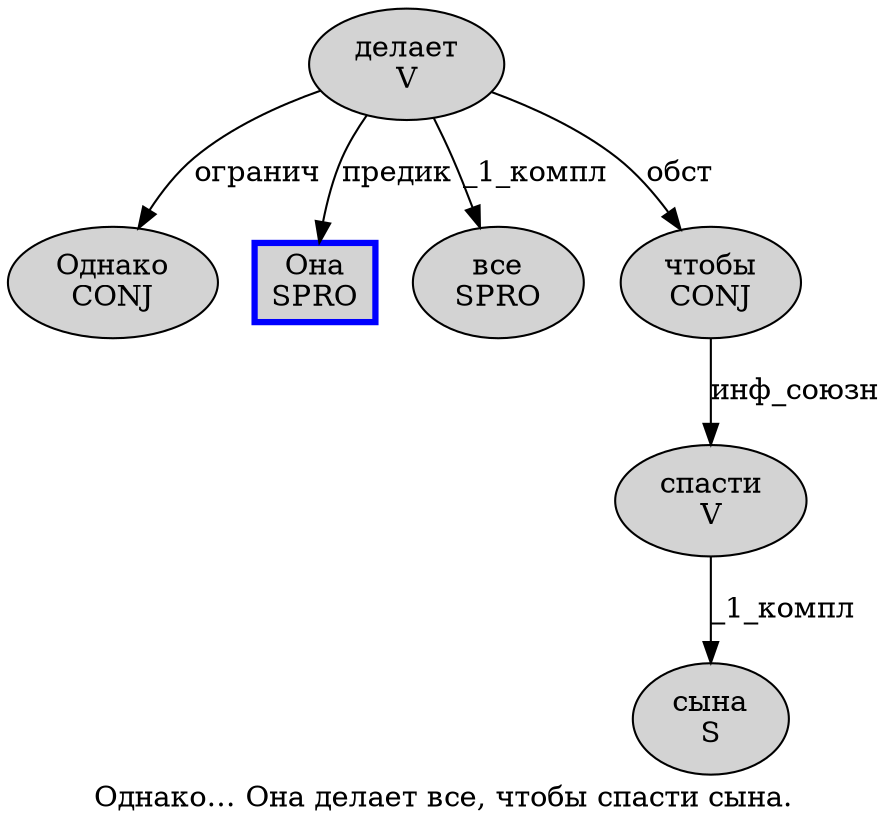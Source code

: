 digraph SENTENCE_441 {
	graph [label="Однако… Она делает все, чтобы спасти сына."]
	node [style=filled]
		0 [label="Однако
CONJ" color="" fillcolor=lightgray penwidth=1 shape=ellipse]
		2 [label="Она
SPRO" color=blue fillcolor=lightgray penwidth=3 shape=box]
		3 [label="делает
V" color="" fillcolor=lightgray penwidth=1 shape=ellipse]
		4 [label="все
SPRO" color="" fillcolor=lightgray penwidth=1 shape=ellipse]
		6 [label="чтобы
CONJ" color="" fillcolor=lightgray penwidth=1 shape=ellipse]
		7 [label="спасти
V" color="" fillcolor=lightgray penwidth=1 shape=ellipse]
		8 [label="сына
S" color="" fillcolor=lightgray penwidth=1 shape=ellipse]
			3 -> 0 [label="огранич"]
			3 -> 2 [label="предик"]
			3 -> 4 [label="_1_компл"]
			3 -> 6 [label="обст"]
			7 -> 8 [label="_1_компл"]
			6 -> 7 [label="инф_союзн"]
}